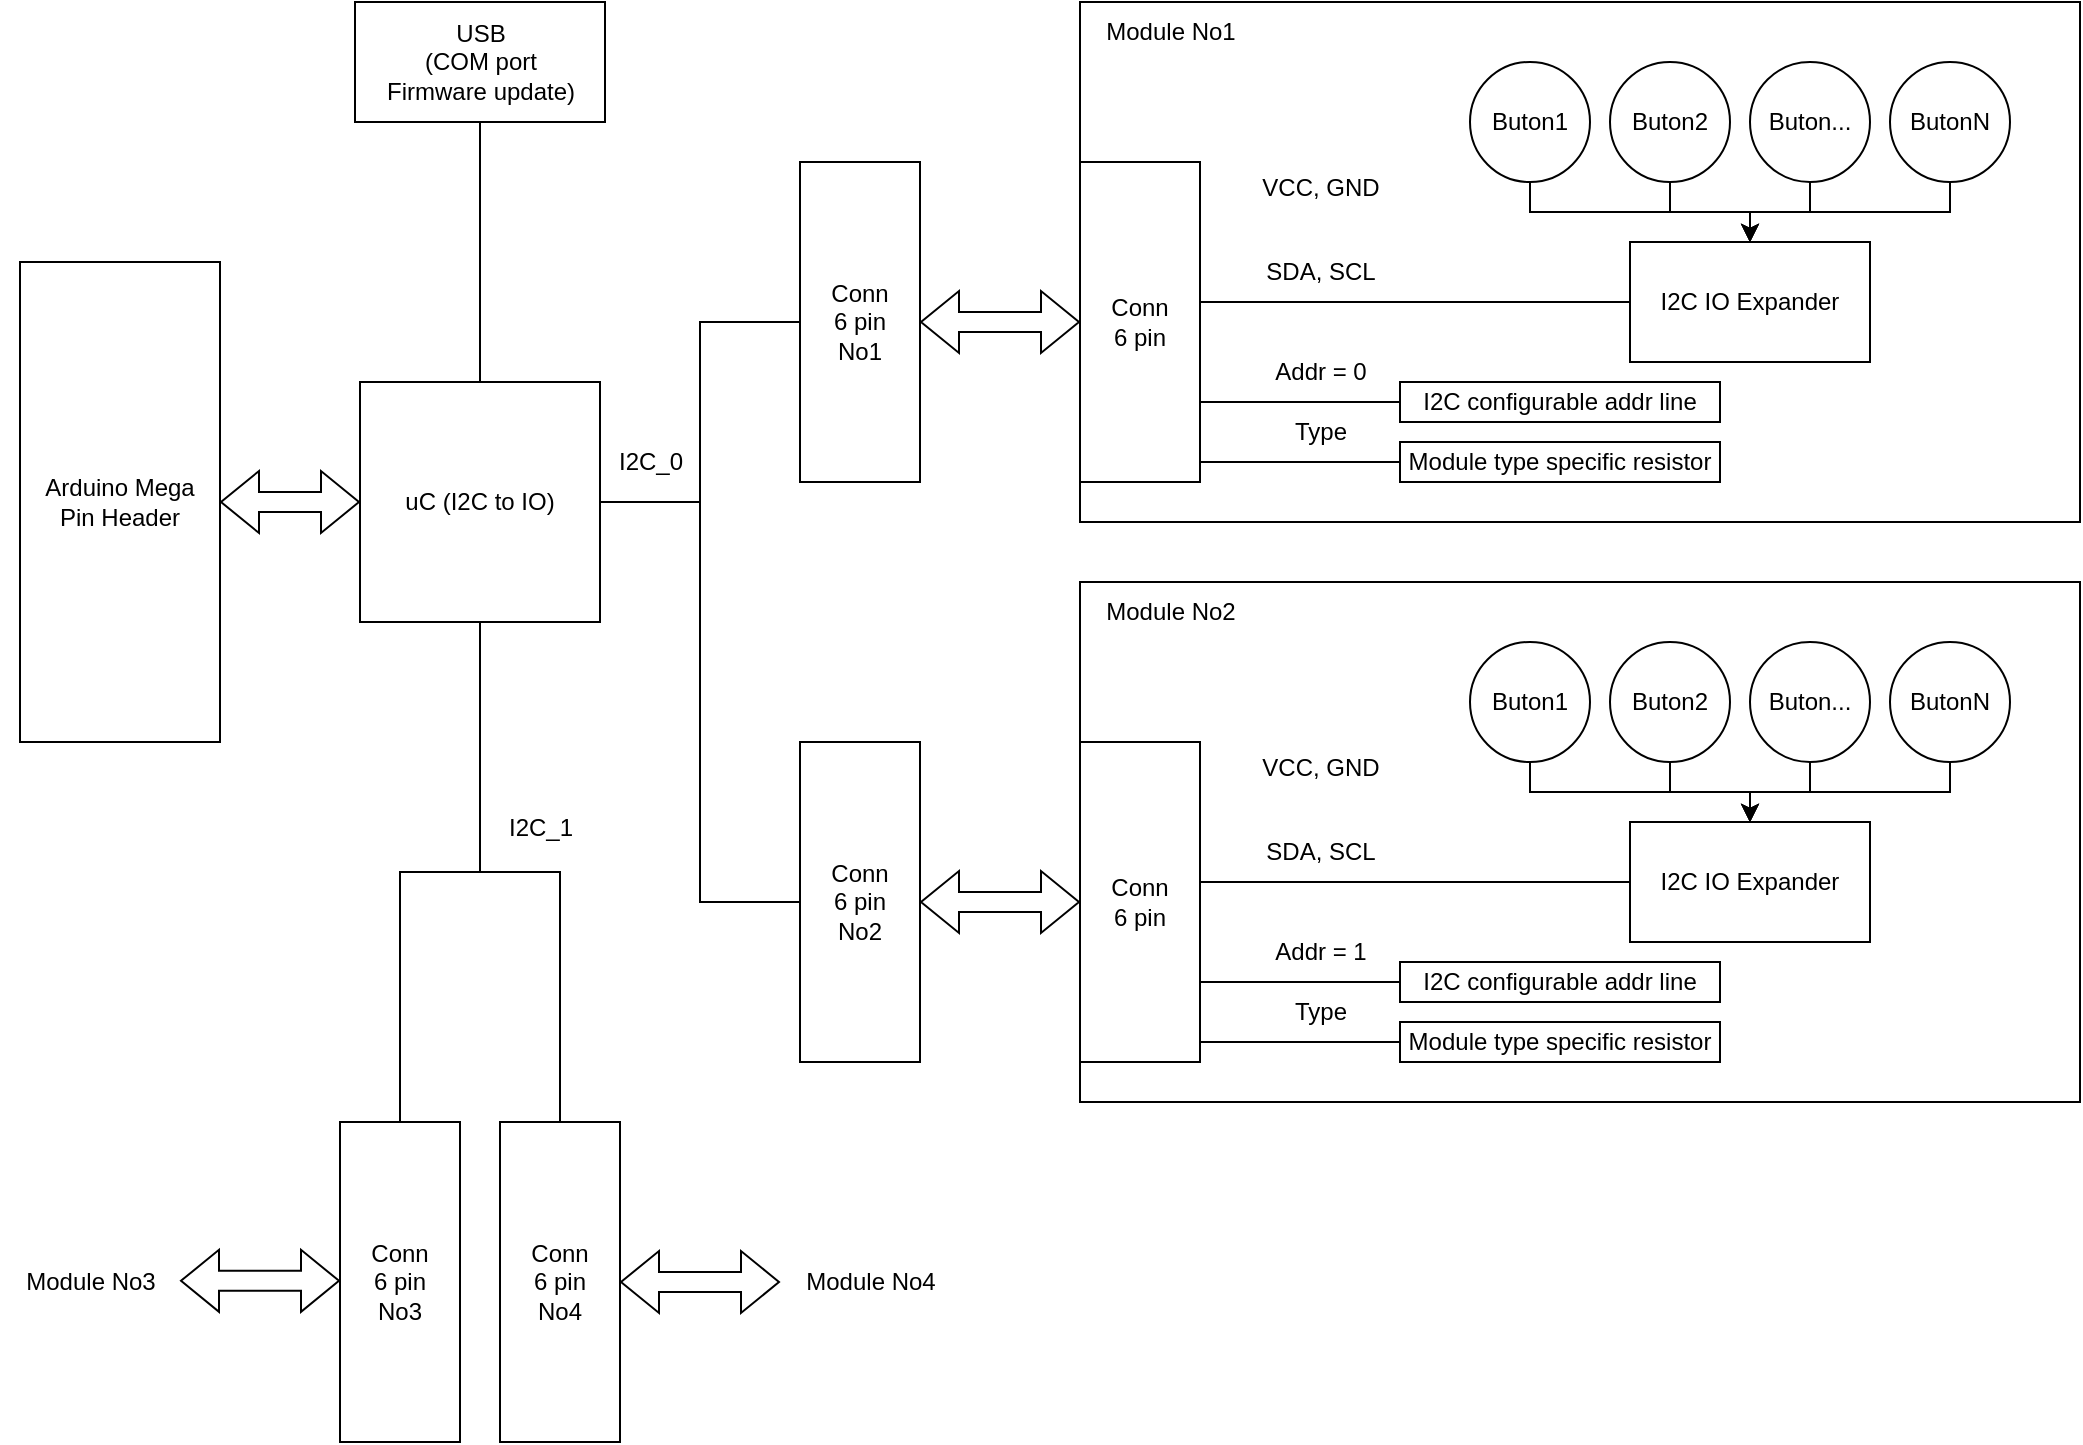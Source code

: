<mxfile version="21.5.0" type="github">
  <diagram name="Strona-1" id="Masodeb92g1hI7SLXk8M">
    <mxGraphModel dx="2038" dy="886" grid="1" gridSize="10" guides="1" tooltips="1" connect="1" arrows="1" fold="1" page="0" pageScale="1" pageWidth="827" pageHeight="1169" math="0" shadow="0">
      <root>
        <mxCell id="0" />
        <mxCell id="1" parent="0" />
        <mxCell id="MagyKBen0uCZ10uVm-Rm-60" style="edgeStyle=orthogonalEdgeStyle;rounded=0;orthogonalLoop=1;jettySize=auto;html=1;" edge="1" parent="1">
          <mxGeometry relative="1" as="geometry">
            <mxPoint x="360" y="130" as="targetPoint" />
            <mxPoint x="460" y="130" as="sourcePoint" />
          </mxGeometry>
        </mxCell>
        <mxCell id="MagyKBen0uCZ10uVm-Rm-14" value="" style="rounded=0;whiteSpace=wrap;html=1;" vertex="1" parent="1">
          <mxGeometry x="300" y="20" width="500" height="260" as="geometry" />
        </mxCell>
        <mxCell id="MagyKBen0uCZ10uVm-Rm-10" style="edgeStyle=elbowEdgeStyle;rounded=0;orthogonalLoop=1;jettySize=auto;html=1;elbow=vertical;" edge="1" parent="1" source="MagyKBen0uCZ10uVm-Rm-3" target="MagyKBen0uCZ10uVm-Rm-7">
          <mxGeometry relative="1" as="geometry" />
        </mxCell>
        <mxCell id="MagyKBen0uCZ10uVm-Rm-3" value="Buton1" style="ellipse;whiteSpace=wrap;html=1;aspect=fixed;" vertex="1" parent="1">
          <mxGeometry x="495" y="50" width="60" height="60" as="geometry" />
        </mxCell>
        <mxCell id="MagyKBen0uCZ10uVm-Rm-11" style="edgeStyle=elbowEdgeStyle;rounded=0;orthogonalLoop=1;jettySize=auto;html=1;entryX=0.5;entryY=0;entryDx=0;entryDy=0;elbow=vertical;" edge="1" parent="1" source="MagyKBen0uCZ10uVm-Rm-4" target="MagyKBen0uCZ10uVm-Rm-7">
          <mxGeometry relative="1" as="geometry" />
        </mxCell>
        <mxCell id="MagyKBen0uCZ10uVm-Rm-4" value="Buton2" style="ellipse;whiteSpace=wrap;html=1;aspect=fixed;" vertex="1" parent="1">
          <mxGeometry x="565" y="50" width="60" height="60" as="geometry" />
        </mxCell>
        <mxCell id="MagyKBen0uCZ10uVm-Rm-12" style="edgeStyle=elbowEdgeStyle;rounded=0;orthogonalLoop=1;jettySize=auto;html=1;entryX=0.5;entryY=0;entryDx=0;entryDy=0;elbow=vertical;" edge="1" parent="1" source="MagyKBen0uCZ10uVm-Rm-5" target="MagyKBen0uCZ10uVm-Rm-7">
          <mxGeometry relative="1" as="geometry" />
        </mxCell>
        <mxCell id="MagyKBen0uCZ10uVm-Rm-5" value="Buton..." style="ellipse;whiteSpace=wrap;html=1;aspect=fixed;" vertex="1" parent="1">
          <mxGeometry x="635" y="50" width="60" height="60" as="geometry" />
        </mxCell>
        <mxCell id="MagyKBen0uCZ10uVm-Rm-13" style="edgeStyle=elbowEdgeStyle;rounded=0;orthogonalLoop=1;jettySize=auto;html=1;entryX=0.5;entryY=0;entryDx=0;entryDy=0;elbow=vertical;" edge="1" parent="1" source="MagyKBen0uCZ10uVm-Rm-6" target="MagyKBen0uCZ10uVm-Rm-7">
          <mxGeometry relative="1" as="geometry" />
        </mxCell>
        <mxCell id="MagyKBen0uCZ10uVm-Rm-6" value="ButonN" style="ellipse;whiteSpace=wrap;html=1;aspect=fixed;" vertex="1" parent="1">
          <mxGeometry x="705" y="50" width="60" height="60" as="geometry" />
        </mxCell>
        <mxCell id="MagyKBen0uCZ10uVm-Rm-54" style="edgeStyle=orthogonalEdgeStyle;rounded=0;orthogonalLoop=1;jettySize=auto;html=1;endArrow=none;endFill=0;" edge="1" parent="1" source="MagyKBen0uCZ10uVm-Rm-7">
          <mxGeometry relative="1" as="geometry">
            <mxPoint x="360" y="170" as="targetPoint" />
          </mxGeometry>
        </mxCell>
        <mxCell id="MagyKBen0uCZ10uVm-Rm-7" value="I2C IO Expander" style="rounded=0;whiteSpace=wrap;html=1;" vertex="1" parent="1">
          <mxGeometry x="575" y="140" width="120" height="60" as="geometry" />
        </mxCell>
        <mxCell id="MagyKBen0uCZ10uVm-Rm-15" value="Module No1" style="text;html=1;align=center;verticalAlign=middle;resizable=0;points=[];autosize=1;strokeColor=none;fillColor=none;" vertex="1" parent="1">
          <mxGeometry x="300" y="20" width="90" height="30" as="geometry" />
        </mxCell>
        <mxCell id="MagyKBen0uCZ10uVm-Rm-50" style="edgeStyle=orthogonalEdgeStyle;rounded=0;orthogonalLoop=1;jettySize=auto;html=1;endArrow=none;endFill=0;" edge="1" parent="1" source="MagyKBen0uCZ10uVm-Rm-49">
          <mxGeometry relative="1" as="geometry">
            <mxPoint x="360" y="250" as="targetPoint" />
          </mxGeometry>
        </mxCell>
        <mxCell id="MagyKBen0uCZ10uVm-Rm-49" value="Module type specific resistor" style="rounded=0;whiteSpace=wrap;html=1;" vertex="1" parent="1">
          <mxGeometry x="460" y="240" width="160" height="20" as="geometry" />
        </mxCell>
        <mxCell id="MagyKBen0uCZ10uVm-Rm-52" style="edgeStyle=orthogonalEdgeStyle;rounded=0;orthogonalLoop=1;jettySize=auto;html=1;endArrow=none;endFill=0;" edge="1" parent="1" source="MagyKBen0uCZ10uVm-Rm-51">
          <mxGeometry relative="1" as="geometry">
            <mxPoint x="360" y="220" as="targetPoint" />
          </mxGeometry>
        </mxCell>
        <mxCell id="MagyKBen0uCZ10uVm-Rm-51" value="I2C configurable addr line" style="rounded=0;whiteSpace=wrap;html=1;" vertex="1" parent="1">
          <mxGeometry x="460" y="210" width="160" height="20" as="geometry" />
        </mxCell>
        <mxCell id="MagyKBen0uCZ10uVm-Rm-55" value="Type" style="text;html=1;align=center;verticalAlign=middle;resizable=0;points=[];autosize=1;strokeColor=none;fillColor=none;" vertex="1" parent="1">
          <mxGeometry x="395" y="220" width="50" height="30" as="geometry" />
        </mxCell>
        <mxCell id="MagyKBen0uCZ10uVm-Rm-58" value="Addr = 0" style="text;html=1;align=center;verticalAlign=middle;resizable=0;points=[];autosize=1;strokeColor=none;fillColor=none;" vertex="1" parent="1">
          <mxGeometry x="385" y="190" width="70" height="30" as="geometry" />
        </mxCell>
        <mxCell id="MagyKBen0uCZ10uVm-Rm-59" value="SDA, SCL" style="text;html=1;align=center;verticalAlign=middle;resizable=0;points=[];autosize=1;strokeColor=none;fillColor=none;" vertex="1" parent="1">
          <mxGeometry x="380" y="140" width="80" height="30" as="geometry" />
        </mxCell>
        <mxCell id="MagyKBen0uCZ10uVm-Rm-61" value="VCC, GND" style="text;html=1;align=center;verticalAlign=middle;resizable=0;points=[];autosize=1;strokeColor=none;fillColor=none;" vertex="1" parent="1">
          <mxGeometry x="380" y="98" width="80" height="30" as="geometry" />
        </mxCell>
        <mxCell id="MagyKBen0uCZ10uVm-Rm-62" value="Conn&lt;br&gt;6 pin" style="rounded=0;whiteSpace=wrap;html=1;" vertex="1" parent="1">
          <mxGeometry x="300" y="100" width="60" height="160" as="geometry" />
        </mxCell>
        <mxCell id="MagyKBen0uCZ10uVm-Rm-63" style="edgeStyle=orthogonalEdgeStyle;rounded=0;orthogonalLoop=1;jettySize=auto;html=1;" edge="1" parent="1">
          <mxGeometry relative="1" as="geometry">
            <mxPoint x="360" y="420" as="targetPoint" />
            <mxPoint x="460" y="420" as="sourcePoint" />
          </mxGeometry>
        </mxCell>
        <mxCell id="MagyKBen0uCZ10uVm-Rm-64" value="" style="rounded=0;whiteSpace=wrap;html=1;" vertex="1" parent="1">
          <mxGeometry x="300" y="310" width="500" height="260" as="geometry" />
        </mxCell>
        <mxCell id="MagyKBen0uCZ10uVm-Rm-65" style="edgeStyle=elbowEdgeStyle;rounded=0;orthogonalLoop=1;jettySize=auto;html=1;elbow=vertical;" edge="1" parent="1" source="MagyKBen0uCZ10uVm-Rm-66" target="MagyKBen0uCZ10uVm-Rm-74">
          <mxGeometry relative="1" as="geometry" />
        </mxCell>
        <mxCell id="MagyKBen0uCZ10uVm-Rm-66" value="Buton1" style="ellipse;whiteSpace=wrap;html=1;aspect=fixed;" vertex="1" parent="1">
          <mxGeometry x="495" y="340" width="60" height="60" as="geometry" />
        </mxCell>
        <mxCell id="MagyKBen0uCZ10uVm-Rm-67" style="edgeStyle=elbowEdgeStyle;rounded=0;orthogonalLoop=1;jettySize=auto;html=1;entryX=0.5;entryY=0;entryDx=0;entryDy=0;elbow=vertical;" edge="1" parent="1" source="MagyKBen0uCZ10uVm-Rm-68" target="MagyKBen0uCZ10uVm-Rm-74">
          <mxGeometry relative="1" as="geometry" />
        </mxCell>
        <mxCell id="MagyKBen0uCZ10uVm-Rm-68" value="Buton2" style="ellipse;whiteSpace=wrap;html=1;aspect=fixed;" vertex="1" parent="1">
          <mxGeometry x="565" y="340" width="60" height="60" as="geometry" />
        </mxCell>
        <mxCell id="MagyKBen0uCZ10uVm-Rm-69" style="edgeStyle=elbowEdgeStyle;rounded=0;orthogonalLoop=1;jettySize=auto;html=1;entryX=0.5;entryY=0;entryDx=0;entryDy=0;elbow=vertical;" edge="1" parent="1" source="MagyKBen0uCZ10uVm-Rm-70" target="MagyKBen0uCZ10uVm-Rm-74">
          <mxGeometry relative="1" as="geometry" />
        </mxCell>
        <mxCell id="MagyKBen0uCZ10uVm-Rm-70" value="Buton..." style="ellipse;whiteSpace=wrap;html=1;aspect=fixed;" vertex="1" parent="1">
          <mxGeometry x="635" y="340" width="60" height="60" as="geometry" />
        </mxCell>
        <mxCell id="MagyKBen0uCZ10uVm-Rm-71" style="edgeStyle=elbowEdgeStyle;rounded=0;orthogonalLoop=1;jettySize=auto;html=1;entryX=0.5;entryY=0;entryDx=0;entryDy=0;elbow=vertical;" edge="1" parent="1" source="MagyKBen0uCZ10uVm-Rm-72" target="MagyKBen0uCZ10uVm-Rm-74">
          <mxGeometry relative="1" as="geometry" />
        </mxCell>
        <mxCell id="MagyKBen0uCZ10uVm-Rm-72" value="ButonN" style="ellipse;whiteSpace=wrap;html=1;aspect=fixed;" vertex="1" parent="1">
          <mxGeometry x="705" y="340" width="60" height="60" as="geometry" />
        </mxCell>
        <mxCell id="MagyKBen0uCZ10uVm-Rm-73" style="edgeStyle=orthogonalEdgeStyle;rounded=0;orthogonalLoop=1;jettySize=auto;html=1;endArrow=none;endFill=0;" edge="1" parent="1" source="MagyKBen0uCZ10uVm-Rm-74">
          <mxGeometry relative="1" as="geometry">
            <mxPoint x="360" y="460" as="targetPoint" />
          </mxGeometry>
        </mxCell>
        <mxCell id="MagyKBen0uCZ10uVm-Rm-74" value="I2C IO Expander" style="rounded=0;whiteSpace=wrap;html=1;" vertex="1" parent="1">
          <mxGeometry x="575" y="430" width="120" height="60" as="geometry" />
        </mxCell>
        <mxCell id="MagyKBen0uCZ10uVm-Rm-75" value="Module No2" style="text;html=1;align=center;verticalAlign=middle;resizable=0;points=[];autosize=1;strokeColor=none;fillColor=none;" vertex="1" parent="1">
          <mxGeometry x="300" y="310" width="90" height="30" as="geometry" />
        </mxCell>
        <mxCell id="MagyKBen0uCZ10uVm-Rm-76" style="edgeStyle=orthogonalEdgeStyle;rounded=0;orthogonalLoop=1;jettySize=auto;html=1;endArrow=none;endFill=0;" edge="1" parent="1" source="MagyKBen0uCZ10uVm-Rm-77">
          <mxGeometry relative="1" as="geometry">
            <mxPoint x="360" y="540" as="targetPoint" />
          </mxGeometry>
        </mxCell>
        <mxCell id="MagyKBen0uCZ10uVm-Rm-77" value="Module type specific resistor" style="rounded=0;whiteSpace=wrap;html=1;" vertex="1" parent="1">
          <mxGeometry x="460" y="530" width="160" height="20" as="geometry" />
        </mxCell>
        <mxCell id="MagyKBen0uCZ10uVm-Rm-78" style="edgeStyle=orthogonalEdgeStyle;rounded=0;orthogonalLoop=1;jettySize=auto;html=1;endArrow=none;endFill=0;" edge="1" parent="1" source="MagyKBen0uCZ10uVm-Rm-79">
          <mxGeometry relative="1" as="geometry">
            <mxPoint x="360" y="510" as="targetPoint" />
          </mxGeometry>
        </mxCell>
        <mxCell id="MagyKBen0uCZ10uVm-Rm-79" value="I2C configurable addr line" style="rounded=0;whiteSpace=wrap;html=1;" vertex="1" parent="1">
          <mxGeometry x="460" y="500" width="160" height="20" as="geometry" />
        </mxCell>
        <mxCell id="MagyKBen0uCZ10uVm-Rm-80" value="Type" style="text;html=1;align=center;verticalAlign=middle;resizable=0;points=[];autosize=1;strokeColor=none;fillColor=none;" vertex="1" parent="1">
          <mxGeometry x="395" y="510" width="50" height="30" as="geometry" />
        </mxCell>
        <mxCell id="MagyKBen0uCZ10uVm-Rm-81" value="Addr = 1" style="text;html=1;align=center;verticalAlign=middle;resizable=0;points=[];autosize=1;strokeColor=none;fillColor=none;" vertex="1" parent="1">
          <mxGeometry x="385" y="480" width="70" height="30" as="geometry" />
        </mxCell>
        <mxCell id="MagyKBen0uCZ10uVm-Rm-82" value="SDA, SCL" style="text;html=1;align=center;verticalAlign=middle;resizable=0;points=[];autosize=1;strokeColor=none;fillColor=none;" vertex="1" parent="1">
          <mxGeometry x="380" y="430" width="80" height="30" as="geometry" />
        </mxCell>
        <mxCell id="MagyKBen0uCZ10uVm-Rm-83" value="VCC, GND" style="text;html=1;align=center;verticalAlign=middle;resizable=0;points=[];autosize=1;strokeColor=none;fillColor=none;" vertex="1" parent="1">
          <mxGeometry x="380" y="388" width="80" height="30" as="geometry" />
        </mxCell>
        <mxCell id="MagyKBen0uCZ10uVm-Rm-84" value="Conn&lt;br&gt;6 pin" style="rounded=0;whiteSpace=wrap;html=1;" vertex="1" parent="1">
          <mxGeometry x="300" y="390" width="60" height="160" as="geometry" />
        </mxCell>
        <mxCell id="MagyKBen0uCZ10uVm-Rm-85" value="Conn&lt;br&gt;6 pin&lt;br&gt;No1" style="rounded=0;whiteSpace=wrap;html=1;" vertex="1" parent="1">
          <mxGeometry x="160" y="100" width="60" height="160" as="geometry" />
        </mxCell>
        <mxCell id="MagyKBen0uCZ10uVm-Rm-86" value="Conn&lt;br&gt;6 pin&lt;br&gt;No2" style="rounded=0;whiteSpace=wrap;html=1;" vertex="1" parent="1">
          <mxGeometry x="160" y="390" width="60" height="160" as="geometry" />
        </mxCell>
        <mxCell id="MagyKBen0uCZ10uVm-Rm-87" value="Conn&lt;br&gt;6 pin&lt;br&gt;No3" style="rounded=0;whiteSpace=wrap;html=1;" vertex="1" parent="1">
          <mxGeometry x="-70" y="580" width="60" height="160" as="geometry" />
        </mxCell>
        <mxCell id="MagyKBen0uCZ10uVm-Rm-88" value="Conn&lt;br&gt;6 pin&lt;br&gt;No4" style="rounded=0;whiteSpace=wrap;html=1;" vertex="1" parent="1">
          <mxGeometry x="10" y="580" width="60" height="160" as="geometry" />
        </mxCell>
        <mxCell id="MagyKBen0uCZ10uVm-Rm-91" style="edgeStyle=orthogonalEdgeStyle;rounded=0;orthogonalLoop=1;jettySize=auto;html=1;entryX=0;entryY=0.5;entryDx=0;entryDy=0;endArrow=none;endFill=0;" edge="1" parent="1" source="MagyKBen0uCZ10uVm-Rm-90" target="MagyKBen0uCZ10uVm-Rm-85">
          <mxGeometry relative="1" as="geometry" />
        </mxCell>
        <mxCell id="MagyKBen0uCZ10uVm-Rm-92" style="edgeStyle=orthogonalEdgeStyle;rounded=0;orthogonalLoop=1;jettySize=auto;html=1;entryX=0;entryY=0.5;entryDx=0;entryDy=0;endArrow=none;endFill=0;" edge="1" parent="1" source="MagyKBen0uCZ10uVm-Rm-90" target="MagyKBen0uCZ10uVm-Rm-86">
          <mxGeometry relative="1" as="geometry" />
        </mxCell>
        <mxCell id="MagyKBen0uCZ10uVm-Rm-100" style="edgeStyle=orthogonalEdgeStyle;rounded=0;orthogonalLoop=1;jettySize=auto;html=1;endArrow=none;endFill=0;" edge="1" parent="1" source="MagyKBen0uCZ10uVm-Rm-90" target="MagyKBen0uCZ10uVm-Rm-87">
          <mxGeometry relative="1" as="geometry" />
        </mxCell>
        <mxCell id="MagyKBen0uCZ10uVm-Rm-101" style="edgeStyle=orthogonalEdgeStyle;rounded=0;orthogonalLoop=1;jettySize=auto;html=1;entryX=0.5;entryY=0;entryDx=0;entryDy=0;endArrow=none;endFill=0;" edge="1" parent="1" source="MagyKBen0uCZ10uVm-Rm-90" target="MagyKBen0uCZ10uVm-Rm-88">
          <mxGeometry relative="1" as="geometry" />
        </mxCell>
        <mxCell id="MagyKBen0uCZ10uVm-Rm-107" style="edgeStyle=orthogonalEdgeStyle;rounded=0;orthogonalLoop=1;jettySize=auto;html=1;entryX=0.5;entryY=1;entryDx=0;entryDy=0;endArrow=none;endFill=0;" edge="1" parent="1" source="MagyKBen0uCZ10uVm-Rm-90" target="MagyKBen0uCZ10uVm-Rm-106">
          <mxGeometry relative="1" as="geometry" />
        </mxCell>
        <mxCell id="MagyKBen0uCZ10uVm-Rm-90" value="uC (I2C to IO)" style="whiteSpace=wrap;html=1;" vertex="1" parent="1">
          <mxGeometry x="-60" y="210" width="120" height="120" as="geometry" />
        </mxCell>
        <mxCell id="MagyKBen0uCZ10uVm-Rm-93" value="I2C_0" style="text;html=1;align=center;verticalAlign=middle;resizable=0;points=[];autosize=1;strokeColor=none;fillColor=none;" vertex="1" parent="1">
          <mxGeometry x="55" y="235" width="60" height="30" as="geometry" />
        </mxCell>
        <mxCell id="MagyKBen0uCZ10uVm-Rm-98" value="" style="shape=flexArrow;endArrow=classic;startArrow=classic;html=1;rounded=0;entryX=0;entryY=0.5;entryDx=0;entryDy=0;exitX=1;exitY=0.5;exitDx=0;exitDy=0;" edge="1" parent="1" source="MagyKBen0uCZ10uVm-Rm-85" target="MagyKBen0uCZ10uVm-Rm-62">
          <mxGeometry width="100" height="100" relative="1" as="geometry">
            <mxPoint x="380" y="380" as="sourcePoint" />
            <mxPoint x="480" y="280" as="targetPoint" />
          </mxGeometry>
        </mxCell>
        <mxCell id="MagyKBen0uCZ10uVm-Rm-99" value="" style="shape=flexArrow;endArrow=classic;startArrow=classic;html=1;rounded=0;entryX=1;entryY=0.5;entryDx=0;entryDy=0;exitX=0;exitY=0.5;exitDx=0;exitDy=0;" edge="1" parent="1" source="MagyKBen0uCZ10uVm-Rm-84" target="MagyKBen0uCZ10uVm-Rm-86">
          <mxGeometry width="100" height="100" relative="1" as="geometry">
            <mxPoint x="380" y="380" as="sourcePoint" />
            <mxPoint x="480" y="280" as="targetPoint" />
          </mxGeometry>
        </mxCell>
        <mxCell id="MagyKBen0uCZ10uVm-Rm-102" value="I2C_1" style="text;html=1;align=center;verticalAlign=middle;resizable=0;points=[];autosize=1;strokeColor=none;fillColor=none;" vertex="1" parent="1">
          <mxGeometry y="418" width="60" height="30" as="geometry" />
        </mxCell>
        <mxCell id="MagyKBen0uCZ10uVm-Rm-104" value="Arduino Mega&lt;br&gt;Pin Header" style="rounded=0;whiteSpace=wrap;html=1;" vertex="1" parent="1">
          <mxGeometry x="-230" y="150" width="100" height="240" as="geometry" />
        </mxCell>
        <mxCell id="MagyKBen0uCZ10uVm-Rm-105" value="" style="shape=flexArrow;endArrow=classic;startArrow=classic;html=1;rounded=0;entryX=0;entryY=0.5;entryDx=0;entryDy=0;exitX=1;exitY=0.5;exitDx=0;exitDy=0;" edge="1" parent="1" source="MagyKBen0uCZ10uVm-Rm-104" target="MagyKBen0uCZ10uVm-Rm-90">
          <mxGeometry width="100" height="100" relative="1" as="geometry">
            <mxPoint x="50" y="430" as="sourcePoint" />
            <mxPoint x="150" y="330" as="targetPoint" />
          </mxGeometry>
        </mxCell>
        <mxCell id="MagyKBen0uCZ10uVm-Rm-106" value="USB&lt;br&gt;(COM port&lt;br&gt;Firmware update)" style="rounded=0;whiteSpace=wrap;html=1;" vertex="1" parent="1">
          <mxGeometry x="-62.5" y="20" width="125" height="60" as="geometry" />
        </mxCell>
        <mxCell id="MagyKBen0uCZ10uVm-Rm-110" value="" style="shape=flexArrow;endArrow=classic;startArrow=classic;html=1;rounded=0;exitX=1;exitY=0.5;exitDx=0;exitDy=0;" edge="1" parent="1" source="MagyKBen0uCZ10uVm-Rm-88">
          <mxGeometry width="100" height="100" relative="1" as="geometry">
            <mxPoint x="150" y="490" as="sourcePoint" />
            <mxPoint x="150" y="660" as="targetPoint" />
          </mxGeometry>
        </mxCell>
        <mxCell id="MagyKBen0uCZ10uVm-Rm-111" value="Module No3" style="text;html=1;align=center;verticalAlign=middle;resizable=0;points=[];autosize=1;strokeColor=none;fillColor=none;" vertex="1" parent="1">
          <mxGeometry x="-240" y="645" width="90" height="30" as="geometry" />
        </mxCell>
        <mxCell id="MagyKBen0uCZ10uVm-Rm-112" value="Module No4" style="text;html=1;align=center;verticalAlign=middle;resizable=0;points=[];autosize=1;strokeColor=none;fillColor=none;" vertex="1" parent="1">
          <mxGeometry x="150" y="645" width="90" height="30" as="geometry" />
        </mxCell>
        <mxCell id="MagyKBen0uCZ10uVm-Rm-113" value="" style="shape=flexArrow;endArrow=classic;startArrow=classic;html=1;rounded=0;exitX=1;exitY=0.5;exitDx=0;exitDy=0;" edge="1" parent="1">
          <mxGeometry width="100" height="100" relative="1" as="geometry">
            <mxPoint x="-150" y="659.41" as="sourcePoint" />
            <mxPoint x="-70" y="659.41" as="targetPoint" />
          </mxGeometry>
        </mxCell>
      </root>
    </mxGraphModel>
  </diagram>
</mxfile>
